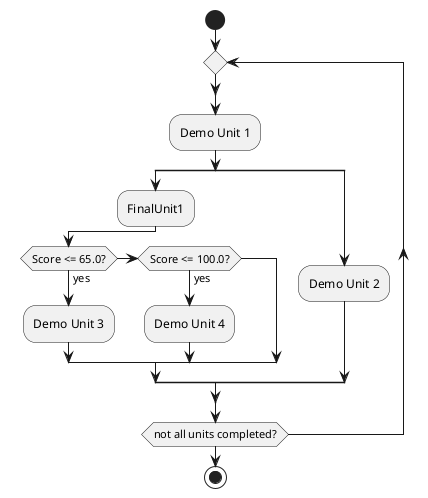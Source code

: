 @startuml
start
repeat
			split
		:Demo Unit 1;
				split
					:FinalUnit1;

									if (Score <= 65.0?) then (yes)
									:Demo Unit 3;
									
									elseif (Score <= 100.0?) then (yes)
									:Demo Unit 4;
									
									endif
				
							
							
				
				split again
					:Demo Unit 2;

				
		end split
end split

repeat while (not all units completed?)
stop
@enduml

